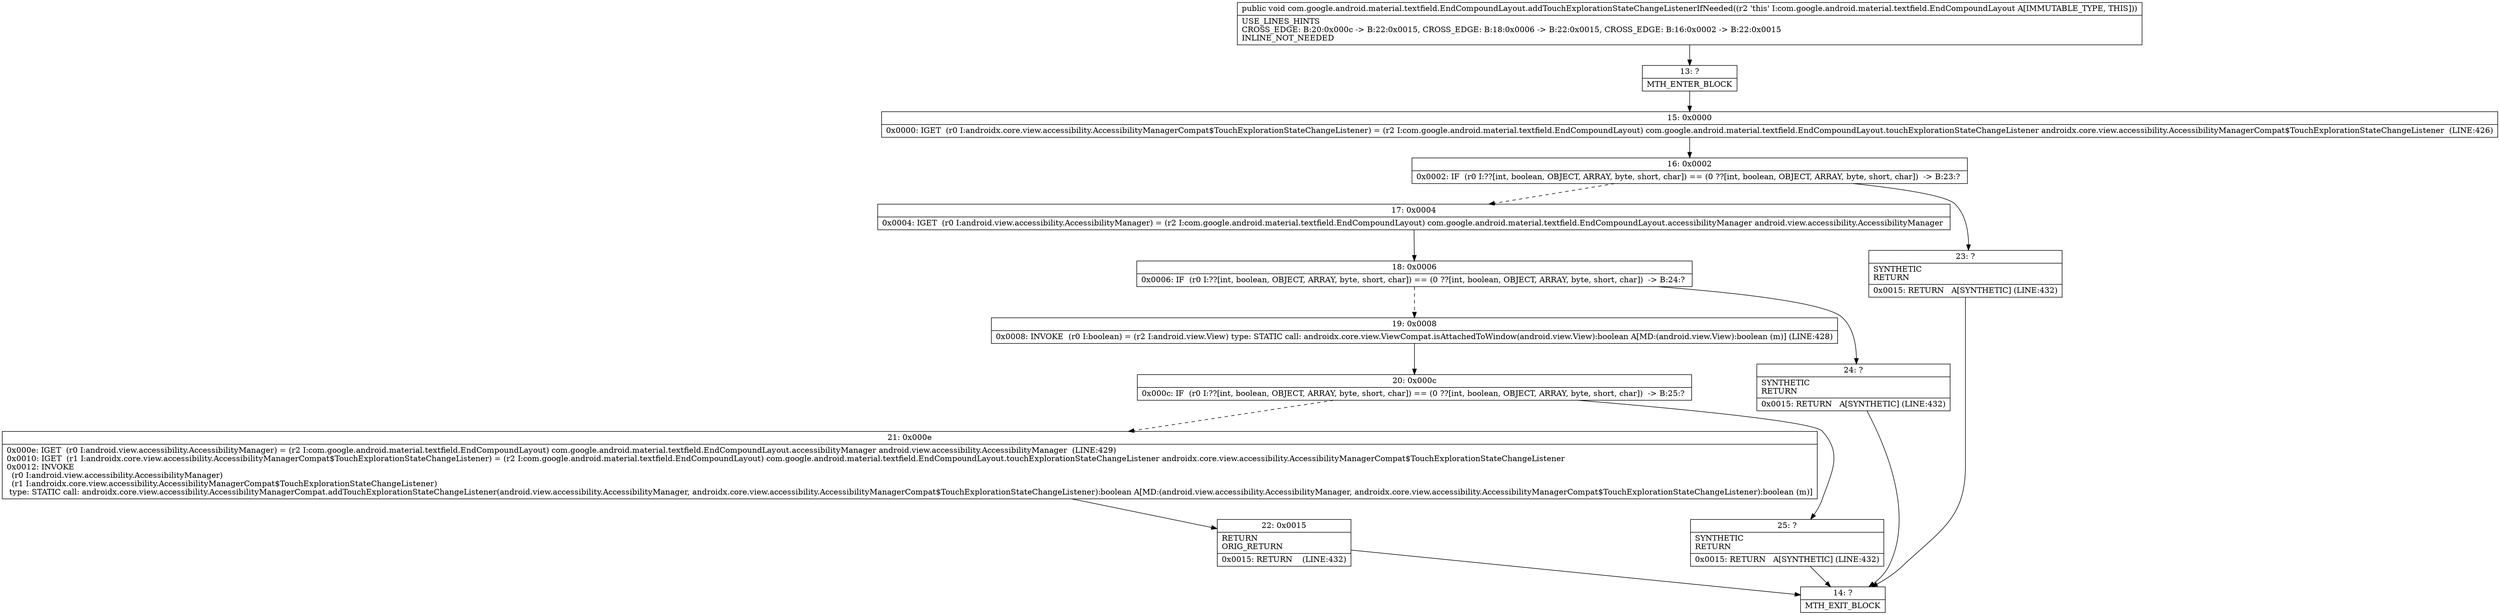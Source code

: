 digraph "CFG forcom.google.android.material.textfield.EndCompoundLayout.addTouchExplorationStateChangeListenerIfNeeded()V" {
Node_13 [shape=record,label="{13\:\ ?|MTH_ENTER_BLOCK\l}"];
Node_15 [shape=record,label="{15\:\ 0x0000|0x0000: IGET  (r0 I:androidx.core.view.accessibility.AccessibilityManagerCompat$TouchExplorationStateChangeListener) = (r2 I:com.google.android.material.textfield.EndCompoundLayout) com.google.android.material.textfield.EndCompoundLayout.touchExplorationStateChangeListener androidx.core.view.accessibility.AccessibilityManagerCompat$TouchExplorationStateChangeListener  (LINE:426)\l}"];
Node_16 [shape=record,label="{16\:\ 0x0002|0x0002: IF  (r0 I:??[int, boolean, OBJECT, ARRAY, byte, short, char]) == (0 ??[int, boolean, OBJECT, ARRAY, byte, short, char])  \-\> B:23:? \l}"];
Node_17 [shape=record,label="{17\:\ 0x0004|0x0004: IGET  (r0 I:android.view.accessibility.AccessibilityManager) = (r2 I:com.google.android.material.textfield.EndCompoundLayout) com.google.android.material.textfield.EndCompoundLayout.accessibilityManager android.view.accessibility.AccessibilityManager \l}"];
Node_18 [shape=record,label="{18\:\ 0x0006|0x0006: IF  (r0 I:??[int, boolean, OBJECT, ARRAY, byte, short, char]) == (0 ??[int, boolean, OBJECT, ARRAY, byte, short, char])  \-\> B:24:? \l}"];
Node_19 [shape=record,label="{19\:\ 0x0008|0x0008: INVOKE  (r0 I:boolean) = (r2 I:android.view.View) type: STATIC call: androidx.core.view.ViewCompat.isAttachedToWindow(android.view.View):boolean A[MD:(android.view.View):boolean (m)] (LINE:428)\l}"];
Node_20 [shape=record,label="{20\:\ 0x000c|0x000c: IF  (r0 I:??[int, boolean, OBJECT, ARRAY, byte, short, char]) == (0 ??[int, boolean, OBJECT, ARRAY, byte, short, char])  \-\> B:25:? \l}"];
Node_21 [shape=record,label="{21\:\ 0x000e|0x000e: IGET  (r0 I:android.view.accessibility.AccessibilityManager) = (r2 I:com.google.android.material.textfield.EndCompoundLayout) com.google.android.material.textfield.EndCompoundLayout.accessibilityManager android.view.accessibility.AccessibilityManager  (LINE:429)\l0x0010: IGET  (r1 I:androidx.core.view.accessibility.AccessibilityManagerCompat$TouchExplorationStateChangeListener) = (r2 I:com.google.android.material.textfield.EndCompoundLayout) com.google.android.material.textfield.EndCompoundLayout.touchExplorationStateChangeListener androidx.core.view.accessibility.AccessibilityManagerCompat$TouchExplorationStateChangeListener \l0x0012: INVOKE  \l  (r0 I:android.view.accessibility.AccessibilityManager)\l  (r1 I:androidx.core.view.accessibility.AccessibilityManagerCompat$TouchExplorationStateChangeListener)\l type: STATIC call: androidx.core.view.accessibility.AccessibilityManagerCompat.addTouchExplorationStateChangeListener(android.view.accessibility.AccessibilityManager, androidx.core.view.accessibility.AccessibilityManagerCompat$TouchExplorationStateChangeListener):boolean A[MD:(android.view.accessibility.AccessibilityManager, androidx.core.view.accessibility.AccessibilityManagerCompat$TouchExplorationStateChangeListener):boolean (m)]\l}"];
Node_22 [shape=record,label="{22\:\ 0x0015|RETURN\lORIG_RETURN\l|0x0015: RETURN    (LINE:432)\l}"];
Node_14 [shape=record,label="{14\:\ ?|MTH_EXIT_BLOCK\l}"];
Node_25 [shape=record,label="{25\:\ ?|SYNTHETIC\lRETURN\l|0x0015: RETURN   A[SYNTHETIC] (LINE:432)\l}"];
Node_24 [shape=record,label="{24\:\ ?|SYNTHETIC\lRETURN\l|0x0015: RETURN   A[SYNTHETIC] (LINE:432)\l}"];
Node_23 [shape=record,label="{23\:\ ?|SYNTHETIC\lRETURN\l|0x0015: RETURN   A[SYNTHETIC] (LINE:432)\l}"];
MethodNode[shape=record,label="{public void com.google.android.material.textfield.EndCompoundLayout.addTouchExplorationStateChangeListenerIfNeeded((r2 'this' I:com.google.android.material.textfield.EndCompoundLayout A[IMMUTABLE_TYPE, THIS]))  | USE_LINES_HINTS\lCROSS_EDGE: B:20:0x000c \-\> B:22:0x0015, CROSS_EDGE: B:18:0x0006 \-\> B:22:0x0015, CROSS_EDGE: B:16:0x0002 \-\> B:22:0x0015\lINLINE_NOT_NEEDED\l}"];
MethodNode -> Node_13;Node_13 -> Node_15;
Node_15 -> Node_16;
Node_16 -> Node_17[style=dashed];
Node_16 -> Node_23;
Node_17 -> Node_18;
Node_18 -> Node_19[style=dashed];
Node_18 -> Node_24;
Node_19 -> Node_20;
Node_20 -> Node_21[style=dashed];
Node_20 -> Node_25;
Node_21 -> Node_22;
Node_22 -> Node_14;
Node_25 -> Node_14;
Node_24 -> Node_14;
Node_23 -> Node_14;
}

